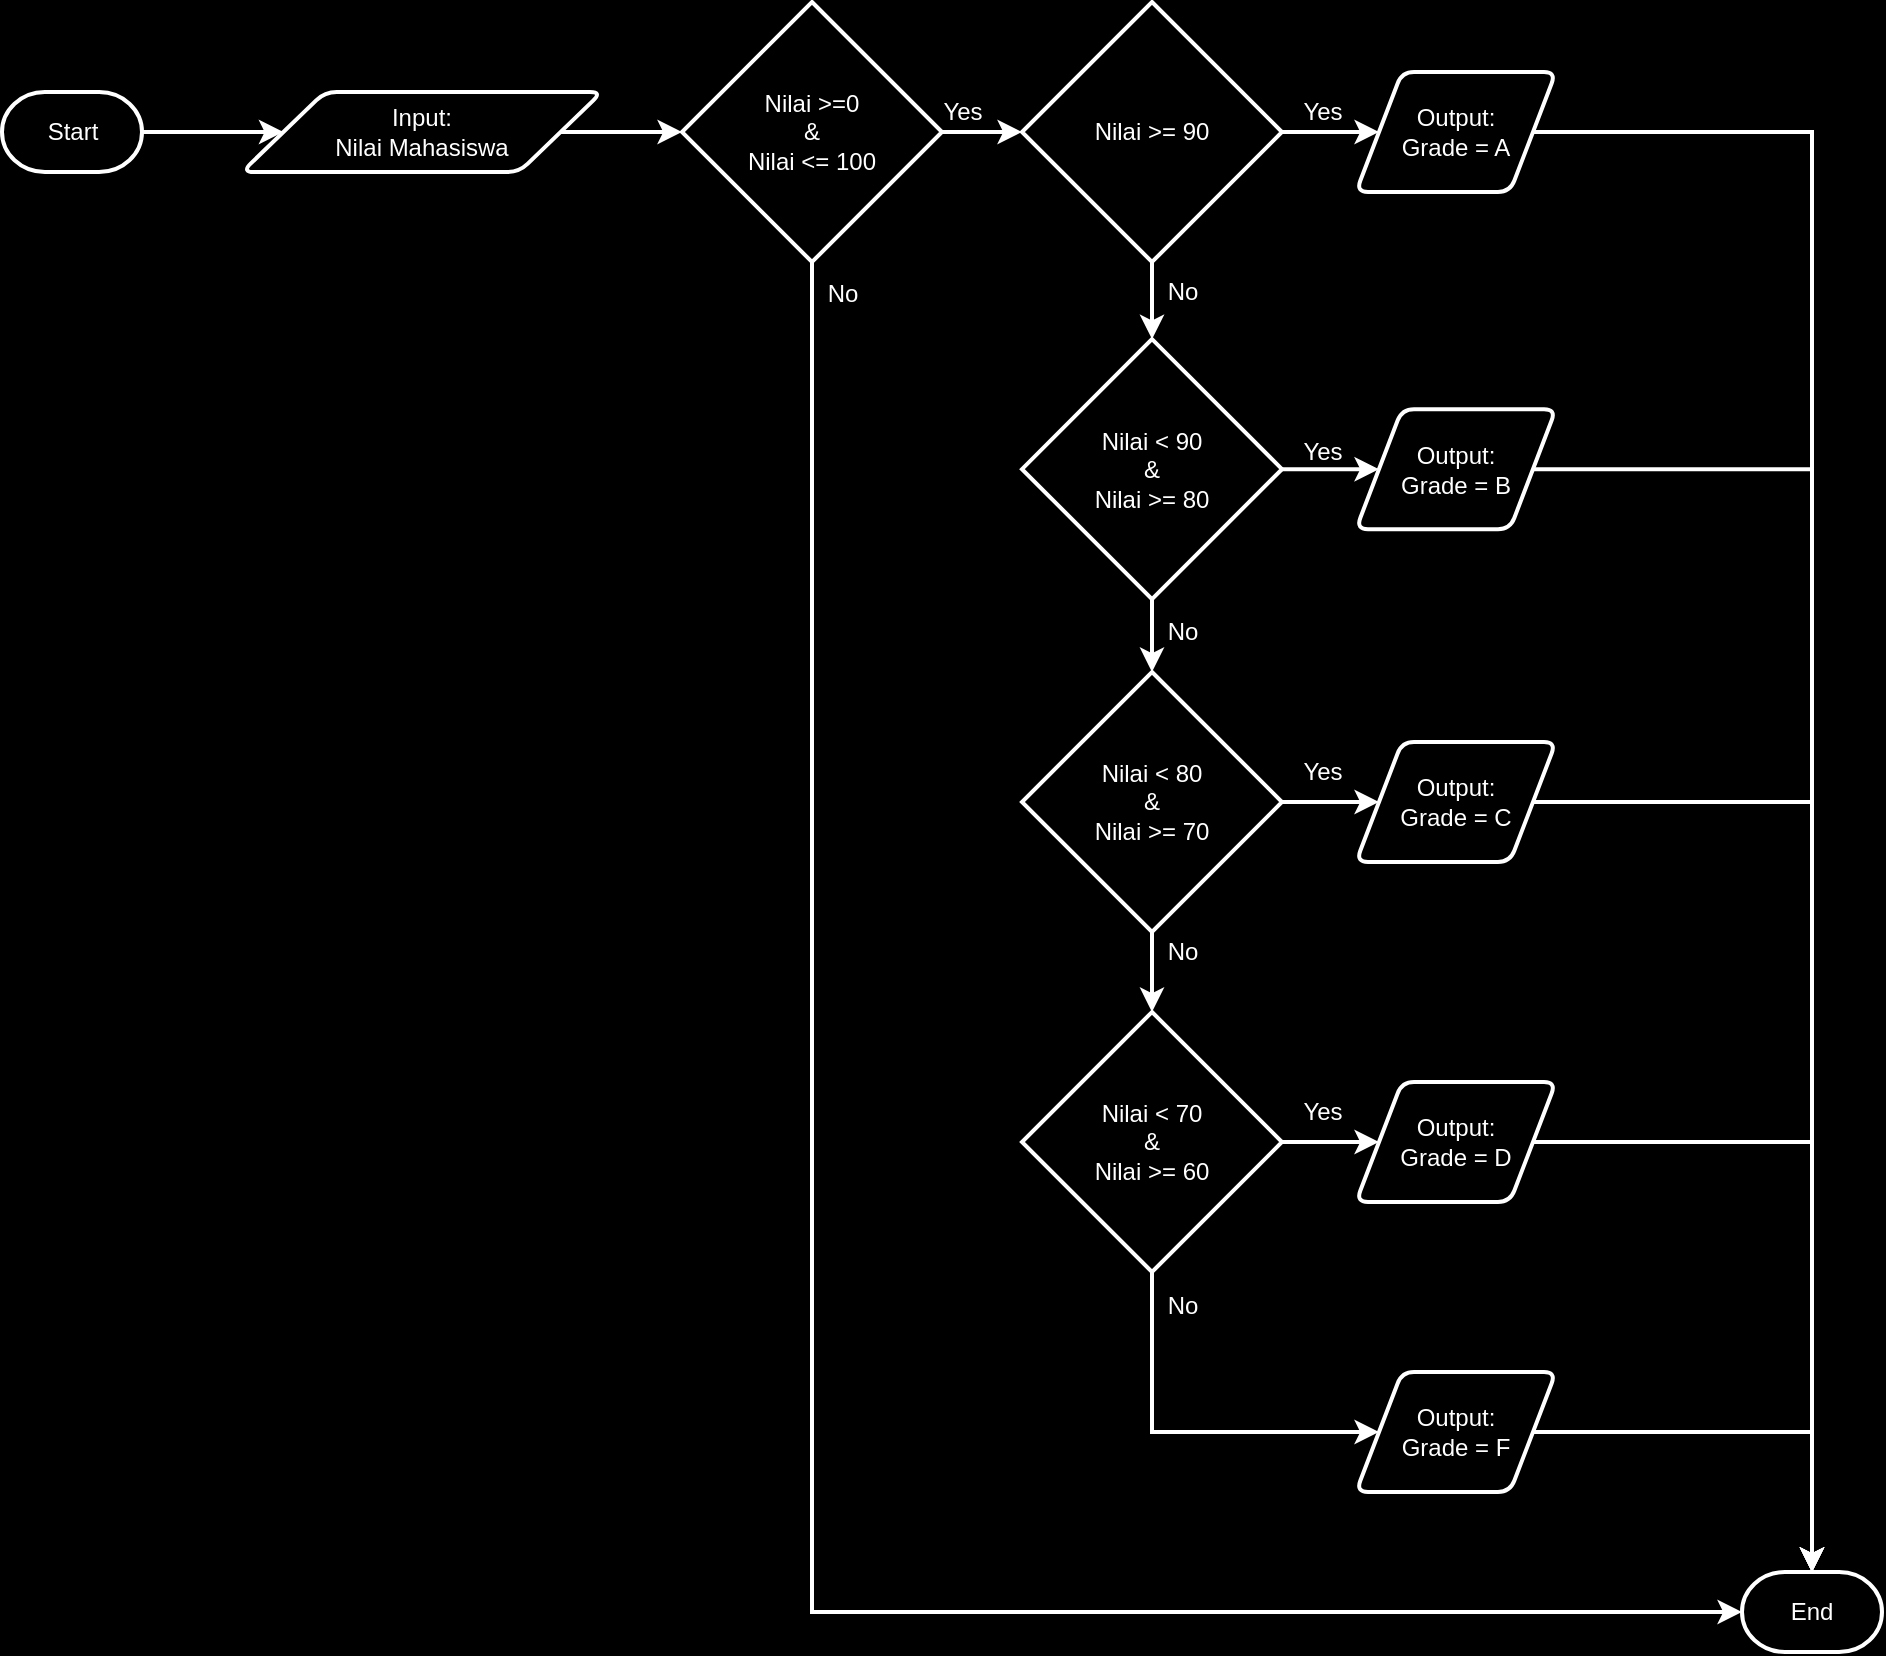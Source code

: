 <mxfile version="21.7.1" type="github">
  <diagram id="C5RBs43oDa-KdzZeNtuy" name="Page-1">
    <mxGraphModel dx="1035" dy="1729" grid="1" gridSize="10" guides="1" tooltips="1" connect="1" arrows="1" fold="1" page="1" pageScale="1" pageWidth="827" pageHeight="1169" background="#000000" math="0" shadow="0">
      <root>
        <mxCell id="WIyWlLk6GJQsqaUBKTNV-0" />
        <mxCell id="WIyWlLk6GJQsqaUBKTNV-1" parent="WIyWlLk6GJQsqaUBKTNV-0" />
        <mxCell id="swS7AuEwxA6HcnicoBHR-4" value="" style="edgeStyle=orthogonalEdgeStyle;rounded=0;orthogonalLoop=1;jettySize=auto;html=1;fontSize=12;fillColor=#000000;strokeColor=#FFFFFF;fontColor=#FFFFFF;strokeWidth=2;" edge="1" parent="WIyWlLk6GJQsqaUBKTNV-1" source="swS7AuEwxA6HcnicoBHR-0" target="swS7AuEwxA6HcnicoBHR-1">
          <mxGeometry relative="1" as="geometry" />
        </mxCell>
        <mxCell id="swS7AuEwxA6HcnicoBHR-0" value="Start" style="strokeWidth=2;html=1;shape=mxgraph.flowchart.terminator;fillColor=#000000;fontColor=#FFFFFF;strokeColor=#FFFFFF;" vertex="1" parent="WIyWlLk6GJQsqaUBKTNV-1">
          <mxGeometry x="50" y="40" width="70" height="40" as="geometry" />
        </mxCell>
        <mxCell id="swS7AuEwxA6HcnicoBHR-3" value="" style="edgeStyle=orthogonalEdgeStyle;rounded=0;orthogonalLoop=1;jettySize=auto;html=1;fontSize=12;fillColor=#000000;strokeColor=#FFFFFF;fontColor=#FFFFFF;strokeWidth=2;" edge="1" parent="WIyWlLk6GJQsqaUBKTNV-1" source="swS7AuEwxA6HcnicoBHR-1" target="swS7AuEwxA6HcnicoBHR-2">
          <mxGeometry relative="1" as="geometry" />
        </mxCell>
        <mxCell id="swS7AuEwxA6HcnicoBHR-1" value="Input:&lt;br&gt;Nilai Mahasiswa" style="shape=parallelogram;html=1;strokeWidth=2;perimeter=parallelogramPerimeter;whiteSpace=wrap;rounded=1;arcSize=12;size=0.23;fillColor=#000000;strokeColor=#FFFFFF;fontColor=#FFFFFF;" vertex="1" parent="WIyWlLk6GJQsqaUBKTNV-1">
          <mxGeometry x="170" y="40" width="180" height="40" as="geometry" />
        </mxCell>
        <mxCell id="swS7AuEwxA6HcnicoBHR-7" value="" style="edgeStyle=orthogonalEdgeStyle;rounded=0;orthogonalLoop=1;jettySize=auto;html=1;fontSize=12;fillColor=#000000;strokeColor=#FFFFFF;fontColor=#FFFFFF;strokeWidth=2;" edge="1" parent="WIyWlLk6GJQsqaUBKTNV-1" source="swS7AuEwxA6HcnicoBHR-2" target="swS7AuEwxA6HcnicoBHR-5">
          <mxGeometry relative="1" as="geometry" />
        </mxCell>
        <mxCell id="swS7AuEwxA6HcnicoBHR-16" value="Yes" style="edgeLabel;html=1;align=center;verticalAlign=middle;resizable=0;points=[];fontSize=12;fillColor=#000000;strokeColor=#FFFFFF;fontColor=#FFFFFF;strokeWidth=2;labelBackgroundColor=none;" vertex="1" connectable="0" parent="swS7AuEwxA6HcnicoBHR-7">
          <mxGeometry x="0.1" y="1" relative="1" as="geometry">
            <mxPoint x="-12" y="-9" as="offset" />
          </mxGeometry>
        </mxCell>
        <mxCell id="swS7AuEwxA6HcnicoBHR-35" style="edgeStyle=orthogonalEdgeStyle;rounded=0;orthogonalLoop=1;jettySize=auto;html=1;exitX=0.5;exitY=1;exitDx=0;exitDy=0;exitPerimeter=0;entryX=0;entryY=0.5;entryDx=0;entryDy=0;entryPerimeter=0;fontSize=12;fillColor=#000000;strokeColor=#FFFFFF;fontColor=#FFFFFF;strokeWidth=2;" edge="1" parent="WIyWlLk6GJQsqaUBKTNV-1" source="swS7AuEwxA6HcnicoBHR-2" target="swS7AuEwxA6HcnicoBHR-27">
          <mxGeometry relative="1" as="geometry" />
        </mxCell>
        <mxCell id="swS7AuEwxA6HcnicoBHR-36" value="No" style="edgeLabel;html=1;align=center;verticalAlign=middle;resizable=0;points=[];fontSize=12;fillColor=#000000;strokeColor=#FFFFFF;fontColor=#FFFFFF;strokeWidth=2;labelBackgroundColor=none;" vertex="1" connectable="0" parent="swS7AuEwxA6HcnicoBHR-35">
          <mxGeometry x="-0.964" y="-2" relative="1" as="geometry">
            <mxPoint x="17" y="-5" as="offset" />
          </mxGeometry>
        </mxCell>
        <mxCell id="swS7AuEwxA6HcnicoBHR-2" value="Nilai &amp;gt;=0&lt;br&gt;&amp;amp;&lt;br&gt;Nilai &amp;lt;= 100" style="strokeWidth=2;html=1;shape=mxgraph.flowchart.decision;whiteSpace=wrap;fillColor=#000000;strokeColor=#FFFFFF;fontColor=#FFFFFF;" vertex="1" parent="WIyWlLk6GJQsqaUBKTNV-1">
          <mxGeometry x="390" y="-5" width="130" height="130" as="geometry" />
        </mxCell>
        <mxCell id="swS7AuEwxA6HcnicoBHR-8" value="" style="edgeStyle=orthogonalEdgeStyle;rounded=0;orthogonalLoop=1;jettySize=auto;html=1;fontSize=12;fillColor=#000000;strokeColor=#FFFFFF;fontColor=#FFFFFF;strokeWidth=2;" edge="1" parent="WIyWlLk6GJQsqaUBKTNV-1" source="swS7AuEwxA6HcnicoBHR-5" target="swS7AuEwxA6HcnicoBHR-6">
          <mxGeometry relative="1" as="geometry" />
        </mxCell>
        <mxCell id="swS7AuEwxA6HcnicoBHR-15" value="Yes" style="edgeLabel;html=1;align=center;verticalAlign=middle;resizable=0;points=[];fontSize=12;fillColor=#000000;strokeColor=#FFFFFF;fontColor=#FFFFFF;strokeWidth=2;labelBackgroundColor=none;" vertex="1" connectable="0" parent="swS7AuEwxA6HcnicoBHR-8">
          <mxGeometry x="-0.083" y="9" relative="1" as="geometry">
            <mxPoint x="1" y="-1" as="offset" />
          </mxGeometry>
        </mxCell>
        <mxCell id="swS7AuEwxA6HcnicoBHR-12" value="" style="edgeStyle=orthogonalEdgeStyle;rounded=0;orthogonalLoop=1;jettySize=auto;html=1;fontSize=12;fillColor=#000000;strokeColor=#FFFFFF;fontColor=#FFFFFF;strokeWidth=2;" edge="1" parent="WIyWlLk6GJQsqaUBKTNV-1" source="swS7AuEwxA6HcnicoBHR-5" target="swS7AuEwxA6HcnicoBHR-9">
          <mxGeometry relative="1" as="geometry" />
        </mxCell>
        <mxCell id="swS7AuEwxA6HcnicoBHR-13" value="No" style="edgeLabel;html=1;align=center;verticalAlign=middle;resizable=0;points=[];fontSize=12;fillColor=#000000;strokeColor=#FFFFFF;fontColor=#FFFFFF;strokeWidth=2;labelBackgroundColor=none;" vertex="1" connectable="0" parent="swS7AuEwxA6HcnicoBHR-12">
          <mxGeometry x="0.527" relative="1" as="geometry">
            <mxPoint x="15" y="-14" as="offset" />
          </mxGeometry>
        </mxCell>
        <mxCell id="swS7AuEwxA6HcnicoBHR-5" value="Nilai &amp;gt;= 90" style="strokeWidth=2;html=1;shape=mxgraph.flowchart.decision;whiteSpace=wrap;fillColor=#000000;strokeColor=#FFFFFF;fontColor=#FFFFFF;" vertex="1" parent="WIyWlLk6GJQsqaUBKTNV-1">
          <mxGeometry x="560" y="-5" width="130" height="130" as="geometry" />
        </mxCell>
        <mxCell id="swS7AuEwxA6HcnicoBHR-29" style="edgeStyle=orthogonalEdgeStyle;rounded=0;orthogonalLoop=1;jettySize=auto;html=1;exitX=1;exitY=0.5;exitDx=0;exitDy=0;entryX=0.5;entryY=0;entryDx=0;entryDy=0;entryPerimeter=0;fontSize=12;fillColor=#000000;strokeColor=#FFFFFF;fontColor=#FFFFFF;strokeWidth=2;" edge="1" parent="WIyWlLk6GJQsqaUBKTNV-1" source="swS7AuEwxA6HcnicoBHR-6" target="swS7AuEwxA6HcnicoBHR-27">
          <mxGeometry relative="1" as="geometry" />
        </mxCell>
        <mxCell id="swS7AuEwxA6HcnicoBHR-6" value="Output:&lt;br&gt;Grade = A" style="shape=parallelogram;html=1;strokeWidth=2;perimeter=parallelogramPerimeter;whiteSpace=wrap;rounded=1;arcSize=12;size=0.23;fillColor=#000000;strokeColor=#FFFFFF;fontColor=#FFFFFF;" vertex="1" parent="WIyWlLk6GJQsqaUBKTNV-1">
          <mxGeometry x="727" y="30" width="100" height="60" as="geometry" />
        </mxCell>
        <mxCell id="swS7AuEwxA6HcnicoBHR-11" value="" style="edgeStyle=orthogonalEdgeStyle;rounded=0;orthogonalLoop=1;jettySize=auto;html=1;fontSize=12;fillColor=#000000;strokeColor=#FFFFFF;fontColor=#FFFFFF;strokeWidth=2;" edge="1" parent="WIyWlLk6GJQsqaUBKTNV-1" source="swS7AuEwxA6HcnicoBHR-9" target="swS7AuEwxA6HcnicoBHR-10">
          <mxGeometry relative="1" as="geometry" />
        </mxCell>
        <mxCell id="swS7AuEwxA6HcnicoBHR-37" value="Yes" style="edgeLabel;html=1;align=center;verticalAlign=middle;resizable=0;points=[];fontSize=12;fillColor=#000000;strokeColor=#FFFFFF;fontColor=#FFFFFF;strokeWidth=2;labelBackgroundColor=none;" vertex="1" connectable="0" parent="swS7AuEwxA6HcnicoBHR-11">
          <mxGeometry x="-0.041" y="3" relative="1" as="geometry">
            <mxPoint y="-6" as="offset" />
          </mxGeometry>
        </mxCell>
        <mxCell id="swS7AuEwxA6HcnicoBHR-20" value="" style="edgeStyle=orthogonalEdgeStyle;rounded=0;orthogonalLoop=1;jettySize=auto;html=1;fontSize=12;fillColor=#000000;strokeColor=#FFFFFF;fontColor=#FFFFFF;strokeWidth=2;" edge="1" parent="WIyWlLk6GJQsqaUBKTNV-1" source="swS7AuEwxA6HcnicoBHR-9" target="swS7AuEwxA6HcnicoBHR-18">
          <mxGeometry relative="1" as="geometry" />
        </mxCell>
        <mxCell id="swS7AuEwxA6HcnicoBHR-42" value="No" style="edgeLabel;html=1;align=center;verticalAlign=middle;resizable=0;points=[];fontSize=12;fillColor=#000000;strokeColor=#FFFFFF;fontColor=#FFFFFF;strokeWidth=2;labelBackgroundColor=none;" vertex="1" connectable="0" parent="swS7AuEwxA6HcnicoBHR-20">
          <mxGeometry x="-0.659" y="-5" relative="1" as="geometry">
            <mxPoint x="20" y="9" as="offset" />
          </mxGeometry>
        </mxCell>
        <mxCell id="swS7AuEwxA6HcnicoBHR-9" value="Nilai &amp;lt; 90&lt;br&gt;&amp;amp;&lt;br&gt;Nilai &amp;gt;= 80" style="strokeWidth=2;html=1;shape=mxgraph.flowchart.decision;whiteSpace=wrap;fillColor=#000000;strokeColor=#FFFFFF;fontColor=#FFFFFF;" vertex="1" parent="WIyWlLk6GJQsqaUBKTNV-1">
          <mxGeometry x="560" y="163.57" width="130" height="130" as="geometry" />
        </mxCell>
        <mxCell id="swS7AuEwxA6HcnicoBHR-30" style="edgeStyle=orthogonalEdgeStyle;rounded=0;orthogonalLoop=1;jettySize=auto;html=1;exitX=1;exitY=0.5;exitDx=0;exitDy=0;fontSize=12;fillColor=#000000;strokeColor=#FFFFFF;fontColor=#FFFFFF;strokeWidth=2;" edge="1" parent="WIyWlLk6GJQsqaUBKTNV-1" source="swS7AuEwxA6HcnicoBHR-10" target="swS7AuEwxA6HcnicoBHR-27">
          <mxGeometry relative="1" as="geometry" />
        </mxCell>
        <mxCell id="swS7AuEwxA6HcnicoBHR-10" value="Output:&lt;br&gt;Grade = B" style="shape=parallelogram;html=1;strokeWidth=2;perimeter=parallelogramPerimeter;whiteSpace=wrap;rounded=1;arcSize=12;size=0.23;fillColor=#000000;strokeColor=#FFFFFF;fontColor=#FFFFFF;" vertex="1" parent="WIyWlLk6GJQsqaUBKTNV-1">
          <mxGeometry x="727" y="198.57" width="100" height="60" as="geometry" />
        </mxCell>
        <mxCell id="swS7AuEwxA6HcnicoBHR-17" value="" style="edgeStyle=orthogonalEdgeStyle;rounded=0;orthogonalLoop=1;jettySize=auto;html=1;fontSize=12;fillColor=#000000;strokeColor=#FFFFFF;fontColor=#FFFFFF;strokeWidth=2;" edge="1" parent="WIyWlLk6GJQsqaUBKTNV-1" source="swS7AuEwxA6HcnicoBHR-18" target="swS7AuEwxA6HcnicoBHR-19">
          <mxGeometry relative="1" as="geometry" />
        </mxCell>
        <mxCell id="swS7AuEwxA6HcnicoBHR-38" value="Yes" style="edgeLabel;html=1;align=center;verticalAlign=middle;resizable=0;points=[];fontSize=12;fillColor=#000000;strokeColor=#FFFFFF;fontColor=#FFFFFF;strokeWidth=2;labelBackgroundColor=none;" vertex="1" connectable="0" parent="swS7AuEwxA6HcnicoBHR-17">
          <mxGeometry x="-0.041" y="3" relative="1" as="geometry">
            <mxPoint y="-12" as="offset" />
          </mxGeometry>
        </mxCell>
        <mxCell id="swS7AuEwxA6HcnicoBHR-24" value="" style="edgeStyle=orthogonalEdgeStyle;rounded=0;orthogonalLoop=1;jettySize=auto;html=1;fontSize=12;fillColor=#000000;strokeColor=#FFFFFF;fontColor=#FFFFFF;strokeWidth=2;" edge="1" parent="WIyWlLk6GJQsqaUBKTNV-1" source="swS7AuEwxA6HcnicoBHR-18" target="swS7AuEwxA6HcnicoBHR-22">
          <mxGeometry relative="1" as="geometry" />
        </mxCell>
        <mxCell id="swS7AuEwxA6HcnicoBHR-41" value="No" style="edgeLabel;html=1;align=center;verticalAlign=middle;resizable=0;points=[];fontSize=12;fillColor=#000000;strokeColor=#FFFFFF;fontColor=#FFFFFF;strokeWidth=2;labelBackgroundColor=none;" vertex="1" connectable="0" parent="swS7AuEwxA6HcnicoBHR-24">
          <mxGeometry x="-0.521" y="1" relative="1" as="geometry">
            <mxPoint x="14" as="offset" />
          </mxGeometry>
        </mxCell>
        <mxCell id="swS7AuEwxA6HcnicoBHR-18" value="Nilai &amp;lt; 80&lt;br&gt;&amp;amp;&lt;br&gt;Nilai &amp;gt;= 70" style="strokeWidth=2;html=1;shape=mxgraph.flowchart.decision;whiteSpace=wrap;fillColor=#000000;strokeColor=#FFFFFF;fontColor=#FFFFFF;" vertex="1" parent="WIyWlLk6GJQsqaUBKTNV-1">
          <mxGeometry x="560" y="330" width="130" height="130" as="geometry" />
        </mxCell>
        <mxCell id="swS7AuEwxA6HcnicoBHR-32" style="edgeStyle=orthogonalEdgeStyle;rounded=0;orthogonalLoop=1;jettySize=auto;html=1;exitX=1;exitY=0.5;exitDx=0;exitDy=0;entryX=0.5;entryY=0;entryDx=0;entryDy=0;entryPerimeter=0;fontSize=12;fillColor=#000000;strokeColor=#FFFFFF;fontColor=#FFFFFF;strokeWidth=2;" edge="1" parent="WIyWlLk6GJQsqaUBKTNV-1" source="swS7AuEwxA6HcnicoBHR-19" target="swS7AuEwxA6HcnicoBHR-27">
          <mxGeometry relative="1" as="geometry" />
        </mxCell>
        <mxCell id="swS7AuEwxA6HcnicoBHR-19" value="Output:&lt;br&gt;Grade = C" style="shape=parallelogram;html=1;strokeWidth=2;perimeter=parallelogramPerimeter;whiteSpace=wrap;rounded=1;arcSize=12;size=0.23;fillColor=#000000;strokeColor=#FFFFFF;fontColor=#FFFFFF;" vertex="1" parent="WIyWlLk6GJQsqaUBKTNV-1">
          <mxGeometry x="727" y="365" width="100" height="60" as="geometry" />
        </mxCell>
        <mxCell id="swS7AuEwxA6HcnicoBHR-21" value="" style="edgeStyle=orthogonalEdgeStyle;rounded=0;orthogonalLoop=1;jettySize=auto;html=1;fontSize=12;fillColor=#000000;strokeColor=#FFFFFF;fontColor=#FFFFFF;strokeWidth=2;" edge="1" parent="WIyWlLk6GJQsqaUBKTNV-1" source="swS7AuEwxA6HcnicoBHR-22" target="swS7AuEwxA6HcnicoBHR-23">
          <mxGeometry relative="1" as="geometry" />
        </mxCell>
        <mxCell id="swS7AuEwxA6HcnicoBHR-39" value="Yes" style="edgeLabel;html=1;align=center;verticalAlign=middle;resizable=0;points=[];fontSize=12;fillColor=#000000;strokeColor=#FFFFFF;fontColor=#FFFFFF;strokeWidth=2;labelBackgroundColor=none;" vertex="1" connectable="0" parent="swS7AuEwxA6HcnicoBHR-21">
          <mxGeometry x="-0.219" y="-4" relative="1" as="geometry">
            <mxPoint x="1" y="-11" as="offset" />
          </mxGeometry>
        </mxCell>
        <mxCell id="swS7AuEwxA6HcnicoBHR-26" style="edgeStyle=orthogonalEdgeStyle;rounded=0;orthogonalLoop=1;jettySize=auto;html=1;exitX=0.5;exitY=1;exitDx=0;exitDy=0;exitPerimeter=0;entryX=0;entryY=0.5;entryDx=0;entryDy=0;fontSize=12;fillColor=#000000;strokeColor=#FFFFFF;fontColor=#FFFFFF;strokeWidth=2;" edge="1" parent="WIyWlLk6GJQsqaUBKTNV-1" source="swS7AuEwxA6HcnicoBHR-22" target="swS7AuEwxA6HcnicoBHR-25">
          <mxGeometry relative="1" as="geometry">
            <Array as="points">
              <mxPoint x="625" y="710" />
            </Array>
          </mxGeometry>
        </mxCell>
        <mxCell id="swS7AuEwxA6HcnicoBHR-40" value="No" style="edgeLabel;html=1;align=center;verticalAlign=middle;resizable=0;points=[];fontSize=12;fillColor=#000000;strokeColor=#FFFFFF;fontColor=#FFFFFF;strokeWidth=2;labelBackgroundColor=none;" vertex="1" connectable="0" parent="swS7AuEwxA6HcnicoBHR-26">
          <mxGeometry x="-0.827" y="-2" relative="1" as="geometry">
            <mxPoint x="17" as="offset" />
          </mxGeometry>
        </mxCell>
        <mxCell id="swS7AuEwxA6HcnicoBHR-22" value="Nilai &amp;lt; 70&lt;br&gt;&amp;amp;&lt;br&gt;Nilai &amp;gt;= 60" style="strokeWidth=2;html=1;shape=mxgraph.flowchart.decision;whiteSpace=wrap;fillColor=#000000;strokeColor=#FFFFFF;fontColor=#FFFFFF;" vertex="1" parent="WIyWlLk6GJQsqaUBKTNV-1">
          <mxGeometry x="560" y="500" width="130" height="130" as="geometry" />
        </mxCell>
        <mxCell id="swS7AuEwxA6HcnicoBHR-33" style="edgeStyle=orthogonalEdgeStyle;rounded=0;orthogonalLoop=1;jettySize=auto;html=1;exitX=1;exitY=0.5;exitDx=0;exitDy=0;entryX=0.5;entryY=0;entryDx=0;entryDy=0;entryPerimeter=0;fontSize=12;fillColor=#000000;strokeColor=#FFFFFF;fontColor=#FFFFFF;strokeWidth=2;" edge="1" parent="WIyWlLk6GJQsqaUBKTNV-1" source="swS7AuEwxA6HcnicoBHR-23" target="swS7AuEwxA6HcnicoBHR-27">
          <mxGeometry relative="1" as="geometry" />
        </mxCell>
        <mxCell id="swS7AuEwxA6HcnicoBHR-23" value="Output:&lt;br&gt;Grade = D" style="shape=parallelogram;html=1;strokeWidth=2;perimeter=parallelogramPerimeter;whiteSpace=wrap;rounded=1;arcSize=12;size=0.23;fillColor=#000000;strokeColor=#FFFFFF;fontColor=#FFFFFF;" vertex="1" parent="WIyWlLk6GJQsqaUBKTNV-1">
          <mxGeometry x="727" y="535" width="100" height="60" as="geometry" />
        </mxCell>
        <mxCell id="swS7AuEwxA6HcnicoBHR-34" style="edgeStyle=orthogonalEdgeStyle;rounded=0;orthogonalLoop=1;jettySize=auto;html=1;exitX=1;exitY=0.5;exitDx=0;exitDy=0;entryX=0.5;entryY=0;entryDx=0;entryDy=0;entryPerimeter=0;fontSize=12;fillColor=#000000;strokeColor=#FFFFFF;fontColor=#FFFFFF;strokeWidth=2;" edge="1" parent="WIyWlLk6GJQsqaUBKTNV-1" source="swS7AuEwxA6HcnicoBHR-25" target="swS7AuEwxA6HcnicoBHR-27">
          <mxGeometry relative="1" as="geometry" />
        </mxCell>
        <mxCell id="swS7AuEwxA6HcnicoBHR-25" value="Output:&lt;br&gt;Grade = F" style="shape=parallelogram;html=1;strokeWidth=2;perimeter=parallelogramPerimeter;whiteSpace=wrap;rounded=1;arcSize=12;size=0.23;fillColor=#000000;strokeColor=#FFFFFF;fontColor=#FFFFFF;" vertex="1" parent="WIyWlLk6GJQsqaUBKTNV-1">
          <mxGeometry x="727" y="680" width="100" height="60" as="geometry" />
        </mxCell>
        <mxCell id="swS7AuEwxA6HcnicoBHR-27" value="End" style="strokeWidth=2;html=1;shape=mxgraph.flowchart.terminator;whiteSpace=wrap;fillColor=#000000;strokeColor=#FFFFFF;fontColor=#FFFFFF;" vertex="1" parent="WIyWlLk6GJQsqaUBKTNV-1">
          <mxGeometry x="920" y="780" width="70" height="40" as="geometry" />
        </mxCell>
      </root>
    </mxGraphModel>
  </diagram>
</mxfile>

